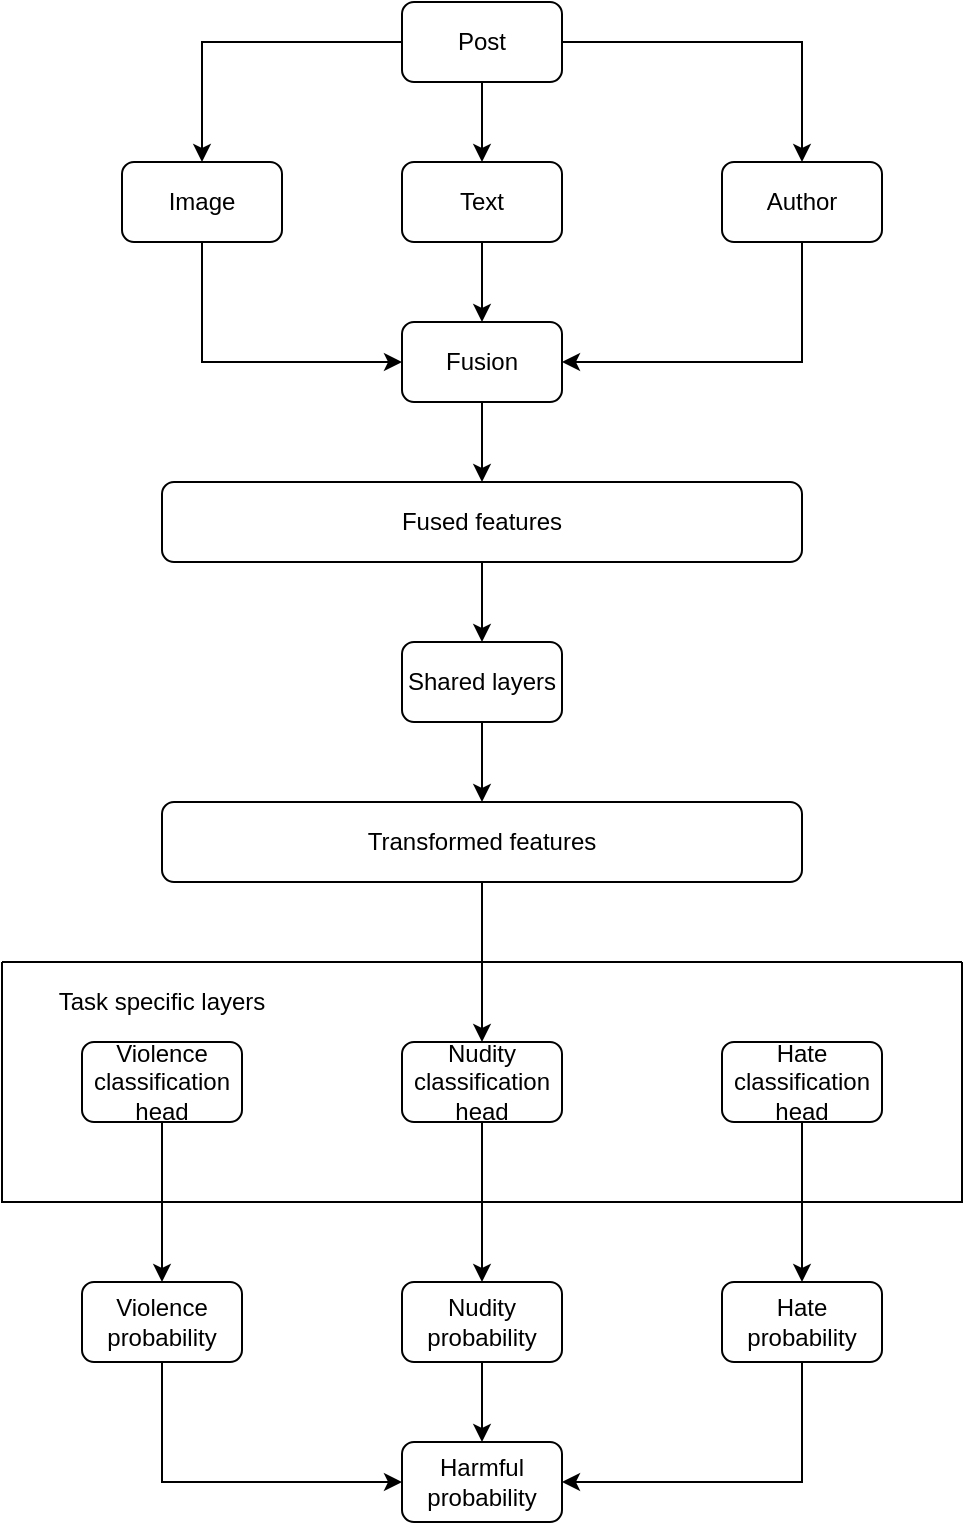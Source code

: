<mxfile version="28.2.4">
  <diagram name="Page-1" id="JmYdZjdCoQZ7lhy78jfB">
    <mxGraphModel dx="976" dy="565" grid="1" gridSize="10" guides="1" tooltips="1" connect="1" arrows="1" fold="1" page="1" pageScale="1" pageWidth="850" pageHeight="1100" math="0" shadow="0">
      <root>
        <mxCell id="0" />
        <mxCell id="1" parent="0" />
        <mxCell id="N0bSHpCtG5Lw8geKBw8h-34" style="edgeStyle=orthogonalEdgeStyle;rounded=0;orthogonalLoop=1;jettySize=auto;html=1;exitX=0.5;exitY=1;exitDx=0;exitDy=0;entryX=0.5;entryY=0;entryDx=0;entryDy=0;" parent="1" source="N0bSHpCtG5Lw8geKBw8h-1" target="N0bSHpCtG5Lw8geKBw8h-33" edge="1">
          <mxGeometry relative="1" as="geometry" />
        </mxCell>
        <mxCell id="N0bSHpCtG5Lw8geKBw8h-1" value="Nudity probability" style="rounded=1;whiteSpace=wrap;html=1;" parent="1" vertex="1">
          <mxGeometry x="240" y="680" width="80" height="40" as="geometry" />
        </mxCell>
        <mxCell id="N0bSHpCtG5Lw8geKBw8h-2" style="edgeStyle=orthogonalEdgeStyle;rounded=0;orthogonalLoop=1;jettySize=auto;html=1;exitX=0.5;exitY=1;exitDx=0;exitDy=0;entryX=0.5;entryY=0;entryDx=0;entryDy=0;" parent="1" source="N0bSHpCtG5Lw8geKBw8h-3" target="N0bSHpCtG5Lw8geKBw8h-10" edge="1">
          <mxGeometry relative="1" as="geometry" />
        </mxCell>
        <mxCell id="N0bSHpCtG5Lw8geKBw8h-4" style="edgeStyle=orthogonalEdgeStyle;rounded=0;orthogonalLoop=1;jettySize=auto;html=1;exitX=0.5;exitY=1;exitDx=0;exitDy=0;entryX=0.5;entryY=0;entryDx=0;entryDy=0;" parent="1" source="N0bSHpCtG5Lw8geKBw8h-5" target="N0bSHpCtG5Lw8geKBw8h-15" edge="1">
          <mxGeometry relative="1" as="geometry" />
        </mxCell>
        <mxCell id="N0bSHpCtG5Lw8geKBw8h-5" value="Fused features" style="rounded=1;whiteSpace=wrap;html=1;" parent="1" vertex="1">
          <mxGeometry x="120" y="280" width="320" height="40" as="geometry" />
        </mxCell>
        <mxCell id="N0bSHpCtG5Lw8geKBw8h-6" style="edgeStyle=orthogonalEdgeStyle;rounded=0;orthogonalLoop=1;jettySize=auto;html=1;exitX=0.5;exitY=1;exitDx=0;exitDy=0;entryX=0.5;entryY=0;entryDx=0;entryDy=0;" parent="1" source="N0bSHpCtG5Lw8geKBw8h-7" target="N0bSHpCtG5Lw8geKBw8h-1" edge="1">
          <mxGeometry relative="1" as="geometry" />
        </mxCell>
        <mxCell id="N0bSHpCtG5Lw8geKBw8h-7" value="Nudity classification head" style="rounded=1;whiteSpace=wrap;html=1;" parent="1" vertex="1">
          <mxGeometry x="240" y="560" width="80" height="40" as="geometry" />
        </mxCell>
        <mxCell id="N0bSHpCtG5Lw8geKBw8h-8" style="edgeStyle=orthogonalEdgeStyle;rounded=0;orthogonalLoop=1;jettySize=auto;html=1;exitX=0.5;exitY=1;exitDx=0;exitDy=0;entryX=0.5;entryY=0;entryDx=0;entryDy=0;" parent="1" source="N0bSHpCtG5Lw8geKBw8h-9" target="N0bSHpCtG5Lw8geKBw8h-11" edge="1">
          <mxGeometry relative="1" as="geometry" />
        </mxCell>
        <mxCell id="N0bSHpCtG5Lw8geKBw8h-35" style="edgeStyle=orthogonalEdgeStyle;rounded=0;orthogonalLoop=1;jettySize=auto;html=1;exitX=0.5;exitY=1;exitDx=0;exitDy=0;entryX=0;entryY=0.5;entryDx=0;entryDy=0;" parent="1" source="N0bSHpCtG5Lw8geKBw8h-10" target="N0bSHpCtG5Lw8geKBw8h-33" edge="1">
          <mxGeometry relative="1" as="geometry" />
        </mxCell>
        <mxCell id="N0bSHpCtG5Lw8geKBw8h-10" value="Violence probability" style="rounded=1;whiteSpace=wrap;html=1;" parent="1" vertex="1">
          <mxGeometry x="80" y="680" width="80" height="40" as="geometry" />
        </mxCell>
        <mxCell id="N0bSHpCtG5Lw8geKBw8h-36" style="edgeStyle=orthogonalEdgeStyle;rounded=0;orthogonalLoop=1;jettySize=auto;html=1;exitX=0.5;exitY=1;exitDx=0;exitDy=0;entryX=1;entryY=0.5;entryDx=0;entryDy=0;" parent="1" source="N0bSHpCtG5Lw8geKBw8h-11" target="N0bSHpCtG5Lw8geKBw8h-33" edge="1">
          <mxGeometry relative="1" as="geometry" />
        </mxCell>
        <mxCell id="N0bSHpCtG5Lw8geKBw8h-11" value="Hate probability" style="rounded=1;whiteSpace=wrap;html=1;" parent="1" vertex="1">
          <mxGeometry x="400" y="680" width="80" height="40" as="geometry" />
        </mxCell>
        <mxCell id="N0bSHpCtG5Lw8geKBw8h-12" style="edgeStyle=orthogonalEdgeStyle;rounded=0;orthogonalLoop=1;jettySize=auto;html=1;exitX=0.5;exitY=1;exitDx=0;exitDy=0;entryX=0.5;entryY=0;entryDx=0;entryDy=0;" parent="1" source="N0bSHpCtG5Lw8geKBw8h-15" target="N0bSHpCtG5Lw8geKBw8h-19" edge="1">
          <mxGeometry relative="1" as="geometry" />
        </mxCell>
        <mxCell id="N0bSHpCtG5Lw8geKBw8h-15" value="Shared layers" style="rounded=1;whiteSpace=wrap;html=1;" parent="1" vertex="1">
          <mxGeometry x="240" y="360" width="80" height="40" as="geometry" />
        </mxCell>
        <mxCell id="N0bSHpCtG5Lw8geKBw8h-16" style="edgeStyle=orthogonalEdgeStyle;rounded=0;orthogonalLoop=1;jettySize=auto;html=1;exitX=0.5;exitY=1;exitDx=0;exitDy=0;entryX=0.5;entryY=0;entryDx=0;entryDy=0;" parent="1" source="N0bSHpCtG5Lw8geKBw8h-19" target="N0bSHpCtG5Lw8geKBw8h-7" edge="1">
          <mxGeometry relative="1" as="geometry" />
        </mxCell>
        <mxCell id="N0bSHpCtG5Lw8geKBw8h-19" value="Transformed features" style="rounded=1;whiteSpace=wrap;html=1;" parent="1" vertex="1">
          <mxGeometry x="120" y="440" width="320" height="40" as="geometry" />
        </mxCell>
        <mxCell id="N0bSHpCtG5Lw8geKBw8h-20" value="" style="swimlane;startSize=0;" parent="1" vertex="1">
          <mxGeometry x="40" y="520" width="480" height="120" as="geometry" />
        </mxCell>
        <mxCell id="zly9L4O3if7Fye85B-TE-1" value="Task specific layers" style="text;html=1;strokeColor=none;fillColor=none;align=center;verticalAlign=middle;whiteSpace=wrap;rounded=0;" parent="N0bSHpCtG5Lw8geKBw8h-20" vertex="1">
          <mxGeometry width="160" height="40" as="geometry" />
        </mxCell>
        <mxCell id="N0bSHpCtG5Lw8geKBw8h-3" value="Violence classification head" style="rounded=1;whiteSpace=wrap;html=1;" parent="N0bSHpCtG5Lw8geKBw8h-20" vertex="1">
          <mxGeometry x="40" y="40" width="80" height="40" as="geometry" />
        </mxCell>
        <mxCell id="N0bSHpCtG5Lw8geKBw8h-9" value="Hate classification head" style="rounded=1;whiteSpace=wrap;html=1;" parent="N0bSHpCtG5Lw8geKBw8h-20" vertex="1">
          <mxGeometry x="360" y="40" width="80" height="40" as="geometry" />
        </mxCell>
        <mxCell id="N0bSHpCtG5Lw8geKBw8h-26" style="edgeStyle=orthogonalEdgeStyle;rounded=0;orthogonalLoop=1;jettySize=auto;html=1;exitX=0;exitY=0.5;exitDx=0;exitDy=0;entryX=0.5;entryY=0;entryDx=0;entryDy=0;" parent="1" source="N0bSHpCtG5Lw8geKBw8h-21" target="N0bSHpCtG5Lw8geKBw8h-22" edge="1">
          <mxGeometry relative="1" as="geometry" />
        </mxCell>
        <mxCell id="N0bSHpCtG5Lw8geKBw8h-27" style="edgeStyle=orthogonalEdgeStyle;rounded=0;orthogonalLoop=1;jettySize=auto;html=1;exitX=0.5;exitY=1;exitDx=0;exitDy=0;entryX=0.5;entryY=0;entryDx=0;entryDy=0;" parent="1" source="N0bSHpCtG5Lw8geKBw8h-21" target="N0bSHpCtG5Lw8geKBw8h-23" edge="1">
          <mxGeometry relative="1" as="geometry" />
        </mxCell>
        <mxCell id="N0bSHpCtG5Lw8geKBw8h-28" style="edgeStyle=orthogonalEdgeStyle;rounded=0;orthogonalLoop=1;jettySize=auto;html=1;exitX=1;exitY=0.5;exitDx=0;exitDy=0;entryX=0.5;entryY=0;entryDx=0;entryDy=0;" parent="1" source="N0bSHpCtG5Lw8geKBw8h-21" target="N0bSHpCtG5Lw8geKBw8h-24" edge="1">
          <mxGeometry relative="1" as="geometry" />
        </mxCell>
        <mxCell id="N0bSHpCtG5Lw8geKBw8h-21" value="Post" style="rounded=1;whiteSpace=wrap;html=1;" parent="1" vertex="1">
          <mxGeometry x="240" y="40" width="80" height="40" as="geometry" />
        </mxCell>
        <mxCell id="N0bSHpCtG5Lw8geKBw8h-30" style="edgeStyle=orthogonalEdgeStyle;rounded=0;orthogonalLoop=1;jettySize=auto;html=1;exitX=0.5;exitY=1;exitDx=0;exitDy=0;entryX=0;entryY=0.5;entryDx=0;entryDy=0;" parent="1" source="N0bSHpCtG5Lw8geKBw8h-22" target="N0bSHpCtG5Lw8geKBw8h-25" edge="1">
          <mxGeometry relative="1" as="geometry" />
        </mxCell>
        <mxCell id="N0bSHpCtG5Lw8geKBw8h-22" value="Image" style="rounded=1;whiteSpace=wrap;html=1;" parent="1" vertex="1">
          <mxGeometry x="100" y="120" width="80" height="40" as="geometry" />
        </mxCell>
        <mxCell id="N0bSHpCtG5Lw8geKBw8h-29" style="edgeStyle=orthogonalEdgeStyle;rounded=0;orthogonalLoop=1;jettySize=auto;html=1;exitX=0.5;exitY=1;exitDx=0;exitDy=0;" parent="1" source="N0bSHpCtG5Lw8geKBw8h-23" target="N0bSHpCtG5Lw8geKBw8h-25" edge="1">
          <mxGeometry relative="1" as="geometry" />
        </mxCell>
        <mxCell id="N0bSHpCtG5Lw8geKBw8h-23" value="Text" style="rounded=1;whiteSpace=wrap;html=1;" parent="1" vertex="1">
          <mxGeometry x="240" y="120" width="80" height="40" as="geometry" />
        </mxCell>
        <mxCell id="N0bSHpCtG5Lw8geKBw8h-31" style="edgeStyle=orthogonalEdgeStyle;rounded=0;orthogonalLoop=1;jettySize=auto;html=1;exitX=0.5;exitY=1;exitDx=0;exitDy=0;entryX=1;entryY=0.5;entryDx=0;entryDy=0;" parent="1" source="N0bSHpCtG5Lw8geKBw8h-24" target="N0bSHpCtG5Lw8geKBw8h-25" edge="1">
          <mxGeometry relative="1" as="geometry" />
        </mxCell>
        <mxCell id="N0bSHpCtG5Lw8geKBw8h-24" value="Author" style="rounded=1;whiteSpace=wrap;html=1;" parent="1" vertex="1">
          <mxGeometry x="400" y="120" width="80" height="40" as="geometry" />
        </mxCell>
        <mxCell id="N0bSHpCtG5Lw8geKBw8h-32" style="edgeStyle=orthogonalEdgeStyle;rounded=0;orthogonalLoop=1;jettySize=auto;html=1;exitX=0.5;exitY=1;exitDx=0;exitDy=0;entryX=0.5;entryY=0;entryDx=0;entryDy=0;" parent="1" source="N0bSHpCtG5Lw8geKBw8h-25" target="N0bSHpCtG5Lw8geKBw8h-5" edge="1">
          <mxGeometry relative="1" as="geometry" />
        </mxCell>
        <mxCell id="N0bSHpCtG5Lw8geKBw8h-25" value="Fusion" style="rounded=1;whiteSpace=wrap;html=1;" parent="1" vertex="1">
          <mxGeometry x="240" y="200" width="80" height="40" as="geometry" />
        </mxCell>
        <mxCell id="N0bSHpCtG5Lw8geKBw8h-33" value="Harmful probability" style="rounded=1;whiteSpace=wrap;html=1;" parent="1" vertex="1">
          <mxGeometry x="240" y="760" width="80" height="40" as="geometry" />
        </mxCell>
      </root>
    </mxGraphModel>
  </diagram>
</mxfile>
